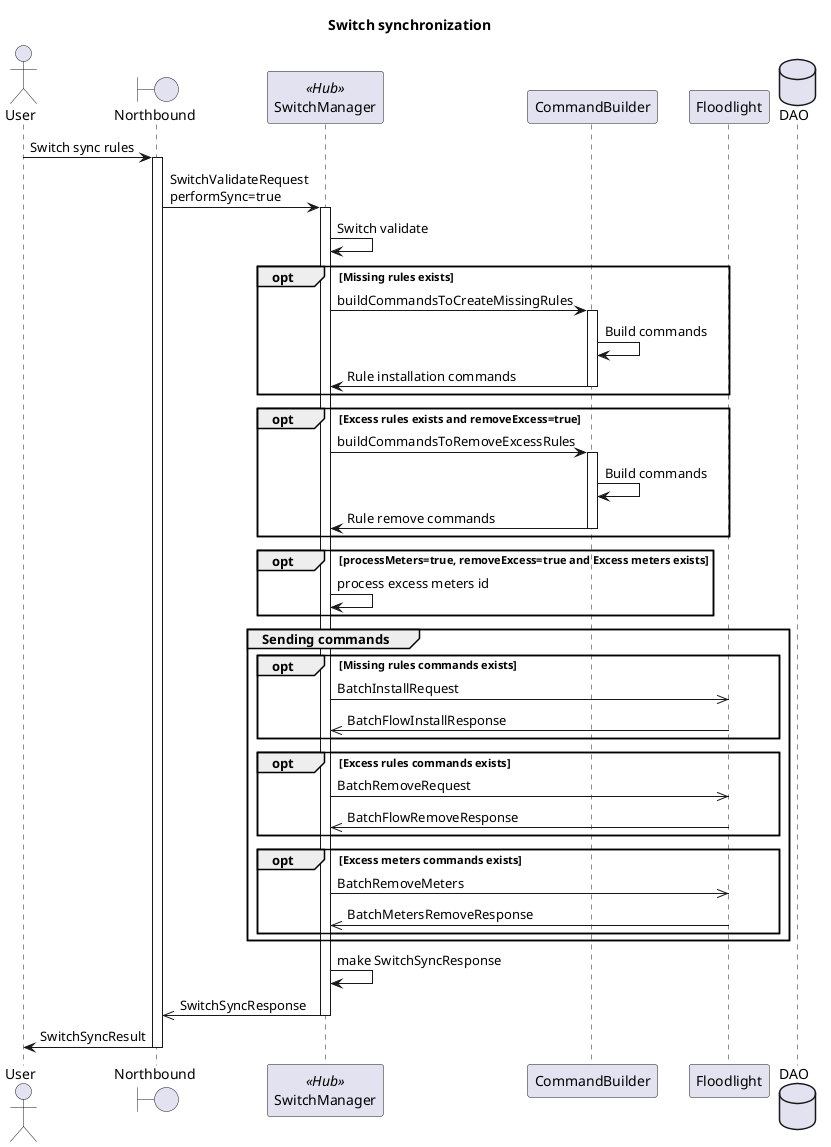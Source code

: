 @startuml
title Switch synchronization

actor User
boundary Northbound as NB
participant SwitchManager << Hub >>
participant CommandBuilder
participant Floodlight as FL
database DAO

User -> NB : Switch sync rules

activate NB
NB -> SwitchManager : SwitchValidateRequest\nperformSync=true
activate SwitchManager

SwitchManager -> SwitchManager : Switch validate

opt Missing rules exists
    SwitchManager -> CommandBuilder : buildCommandsToCreateMissingRules
    activate CommandBuilder
    CommandBuilder -> CommandBuilder : Build commands
    CommandBuilder -> SwitchManager : Rule installation commands
    deactivate CommandBuilder
end

opt Excess rules exists and removeExcess=true
    SwitchManager -> CommandBuilder : buildCommandsToRemoveExcessRules
    activate CommandBuilder
    CommandBuilder -> CommandBuilder : Build commands
    CommandBuilder -> SwitchManager : Rule remove commands
    deactivate CommandBuilder
end

opt processMeters=true, removeExcess=true and Excess meters exists
    SwitchManager -> SwitchManager : process excess meters id
end

group Sending commands
    opt Missing rules commands exists
        SwitchManager ->> FL : BatchInstallRequest
        FL ->> SwitchManager : BatchFlowInstallResponse
    end
    opt Excess rules commands exists
        SwitchManager ->> FL : BatchRemoveRequest
        FL ->> SwitchManager : BatchFlowRemoveResponse
    end
    opt Excess meters commands exists
        SwitchManager ->> FL : BatchRemoveMeters
        FL ->> SwitchManager : BatchMetersRemoveResponse
    end
end

SwitchManager -> SwitchManager: make SwitchSyncResponse
SwitchManager ->> NB: SwitchSyncResponse
deactivate SwitchManager

NB -> User: SwitchSyncResult
deactivate NB

@enduml

